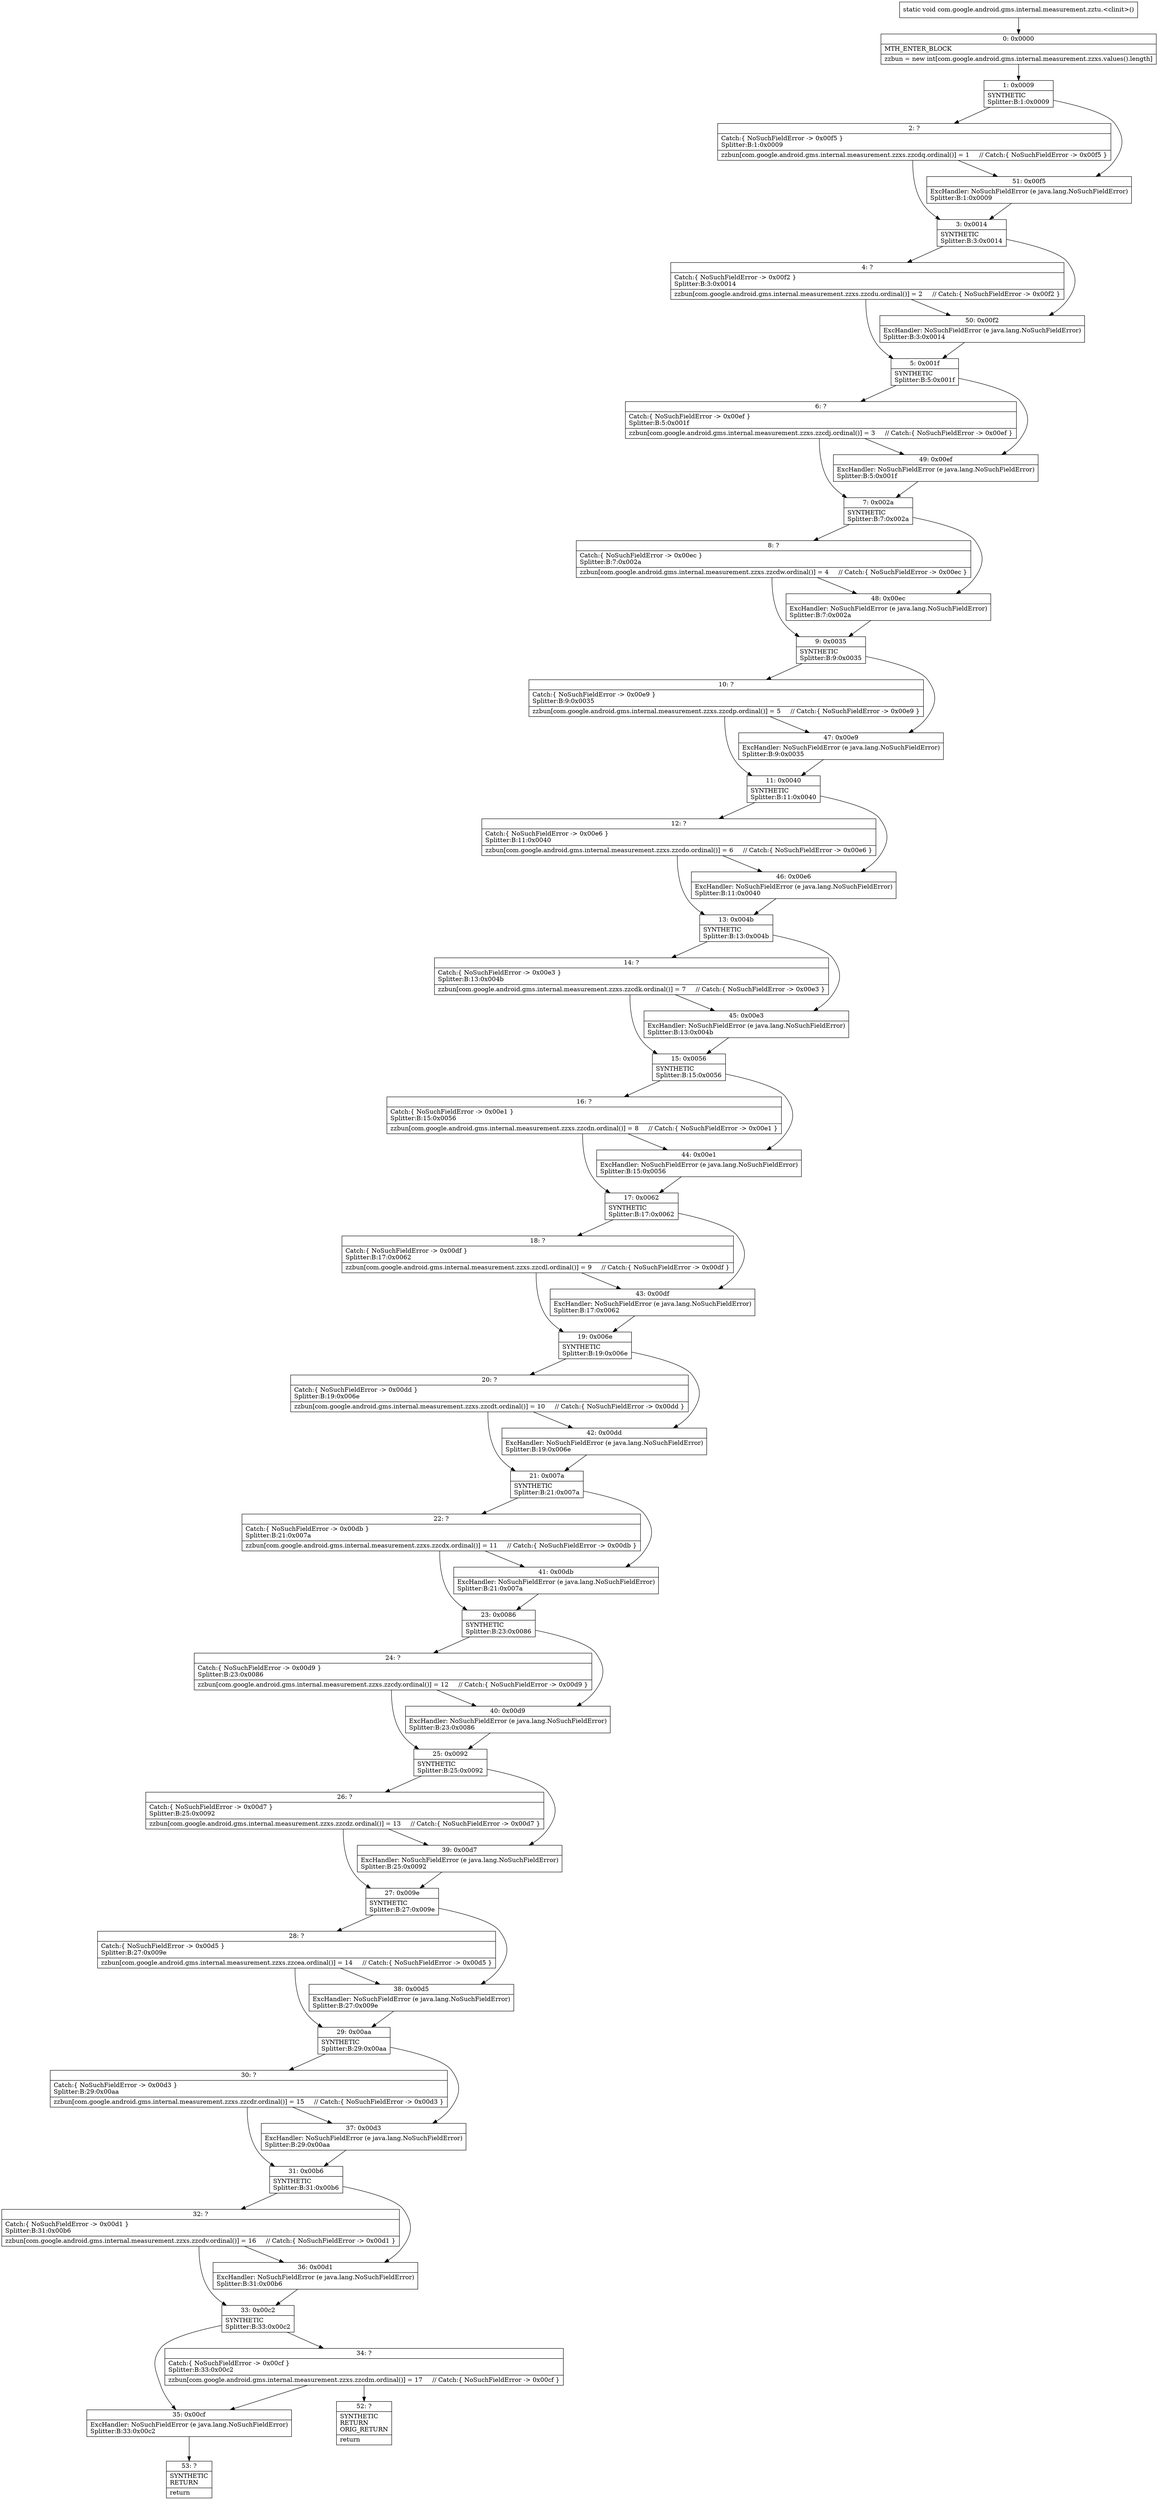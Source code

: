 digraph "CFG forcom.google.android.gms.internal.measurement.zztu.\<clinit\>()V" {
Node_0 [shape=record,label="{0\:\ 0x0000|MTH_ENTER_BLOCK\l|zzbun = new int[com.google.android.gms.internal.measurement.zzxs.values().length]\l}"];
Node_1 [shape=record,label="{1\:\ 0x0009|SYNTHETIC\lSplitter:B:1:0x0009\l}"];
Node_2 [shape=record,label="{2\:\ ?|Catch:\{ NoSuchFieldError \-\> 0x00f5 \}\lSplitter:B:1:0x0009\l|zzbun[com.google.android.gms.internal.measurement.zzxs.zzcdq.ordinal()] = 1     \/\/ Catch:\{ NoSuchFieldError \-\> 0x00f5 \}\l}"];
Node_3 [shape=record,label="{3\:\ 0x0014|SYNTHETIC\lSplitter:B:3:0x0014\l}"];
Node_4 [shape=record,label="{4\:\ ?|Catch:\{ NoSuchFieldError \-\> 0x00f2 \}\lSplitter:B:3:0x0014\l|zzbun[com.google.android.gms.internal.measurement.zzxs.zzcdu.ordinal()] = 2     \/\/ Catch:\{ NoSuchFieldError \-\> 0x00f2 \}\l}"];
Node_5 [shape=record,label="{5\:\ 0x001f|SYNTHETIC\lSplitter:B:5:0x001f\l}"];
Node_6 [shape=record,label="{6\:\ ?|Catch:\{ NoSuchFieldError \-\> 0x00ef \}\lSplitter:B:5:0x001f\l|zzbun[com.google.android.gms.internal.measurement.zzxs.zzcdj.ordinal()] = 3     \/\/ Catch:\{ NoSuchFieldError \-\> 0x00ef \}\l}"];
Node_7 [shape=record,label="{7\:\ 0x002a|SYNTHETIC\lSplitter:B:7:0x002a\l}"];
Node_8 [shape=record,label="{8\:\ ?|Catch:\{ NoSuchFieldError \-\> 0x00ec \}\lSplitter:B:7:0x002a\l|zzbun[com.google.android.gms.internal.measurement.zzxs.zzcdw.ordinal()] = 4     \/\/ Catch:\{ NoSuchFieldError \-\> 0x00ec \}\l}"];
Node_9 [shape=record,label="{9\:\ 0x0035|SYNTHETIC\lSplitter:B:9:0x0035\l}"];
Node_10 [shape=record,label="{10\:\ ?|Catch:\{ NoSuchFieldError \-\> 0x00e9 \}\lSplitter:B:9:0x0035\l|zzbun[com.google.android.gms.internal.measurement.zzxs.zzcdp.ordinal()] = 5     \/\/ Catch:\{ NoSuchFieldError \-\> 0x00e9 \}\l}"];
Node_11 [shape=record,label="{11\:\ 0x0040|SYNTHETIC\lSplitter:B:11:0x0040\l}"];
Node_12 [shape=record,label="{12\:\ ?|Catch:\{ NoSuchFieldError \-\> 0x00e6 \}\lSplitter:B:11:0x0040\l|zzbun[com.google.android.gms.internal.measurement.zzxs.zzcdo.ordinal()] = 6     \/\/ Catch:\{ NoSuchFieldError \-\> 0x00e6 \}\l}"];
Node_13 [shape=record,label="{13\:\ 0x004b|SYNTHETIC\lSplitter:B:13:0x004b\l}"];
Node_14 [shape=record,label="{14\:\ ?|Catch:\{ NoSuchFieldError \-\> 0x00e3 \}\lSplitter:B:13:0x004b\l|zzbun[com.google.android.gms.internal.measurement.zzxs.zzcdk.ordinal()] = 7     \/\/ Catch:\{ NoSuchFieldError \-\> 0x00e3 \}\l}"];
Node_15 [shape=record,label="{15\:\ 0x0056|SYNTHETIC\lSplitter:B:15:0x0056\l}"];
Node_16 [shape=record,label="{16\:\ ?|Catch:\{ NoSuchFieldError \-\> 0x00e1 \}\lSplitter:B:15:0x0056\l|zzbun[com.google.android.gms.internal.measurement.zzxs.zzcdn.ordinal()] = 8     \/\/ Catch:\{ NoSuchFieldError \-\> 0x00e1 \}\l}"];
Node_17 [shape=record,label="{17\:\ 0x0062|SYNTHETIC\lSplitter:B:17:0x0062\l}"];
Node_18 [shape=record,label="{18\:\ ?|Catch:\{ NoSuchFieldError \-\> 0x00df \}\lSplitter:B:17:0x0062\l|zzbun[com.google.android.gms.internal.measurement.zzxs.zzcdl.ordinal()] = 9     \/\/ Catch:\{ NoSuchFieldError \-\> 0x00df \}\l}"];
Node_19 [shape=record,label="{19\:\ 0x006e|SYNTHETIC\lSplitter:B:19:0x006e\l}"];
Node_20 [shape=record,label="{20\:\ ?|Catch:\{ NoSuchFieldError \-\> 0x00dd \}\lSplitter:B:19:0x006e\l|zzbun[com.google.android.gms.internal.measurement.zzxs.zzcdt.ordinal()] = 10     \/\/ Catch:\{ NoSuchFieldError \-\> 0x00dd \}\l}"];
Node_21 [shape=record,label="{21\:\ 0x007a|SYNTHETIC\lSplitter:B:21:0x007a\l}"];
Node_22 [shape=record,label="{22\:\ ?|Catch:\{ NoSuchFieldError \-\> 0x00db \}\lSplitter:B:21:0x007a\l|zzbun[com.google.android.gms.internal.measurement.zzxs.zzcdx.ordinal()] = 11     \/\/ Catch:\{ NoSuchFieldError \-\> 0x00db \}\l}"];
Node_23 [shape=record,label="{23\:\ 0x0086|SYNTHETIC\lSplitter:B:23:0x0086\l}"];
Node_24 [shape=record,label="{24\:\ ?|Catch:\{ NoSuchFieldError \-\> 0x00d9 \}\lSplitter:B:23:0x0086\l|zzbun[com.google.android.gms.internal.measurement.zzxs.zzcdy.ordinal()] = 12     \/\/ Catch:\{ NoSuchFieldError \-\> 0x00d9 \}\l}"];
Node_25 [shape=record,label="{25\:\ 0x0092|SYNTHETIC\lSplitter:B:25:0x0092\l}"];
Node_26 [shape=record,label="{26\:\ ?|Catch:\{ NoSuchFieldError \-\> 0x00d7 \}\lSplitter:B:25:0x0092\l|zzbun[com.google.android.gms.internal.measurement.zzxs.zzcdz.ordinal()] = 13     \/\/ Catch:\{ NoSuchFieldError \-\> 0x00d7 \}\l}"];
Node_27 [shape=record,label="{27\:\ 0x009e|SYNTHETIC\lSplitter:B:27:0x009e\l}"];
Node_28 [shape=record,label="{28\:\ ?|Catch:\{ NoSuchFieldError \-\> 0x00d5 \}\lSplitter:B:27:0x009e\l|zzbun[com.google.android.gms.internal.measurement.zzxs.zzcea.ordinal()] = 14     \/\/ Catch:\{ NoSuchFieldError \-\> 0x00d5 \}\l}"];
Node_29 [shape=record,label="{29\:\ 0x00aa|SYNTHETIC\lSplitter:B:29:0x00aa\l}"];
Node_30 [shape=record,label="{30\:\ ?|Catch:\{ NoSuchFieldError \-\> 0x00d3 \}\lSplitter:B:29:0x00aa\l|zzbun[com.google.android.gms.internal.measurement.zzxs.zzcdr.ordinal()] = 15     \/\/ Catch:\{ NoSuchFieldError \-\> 0x00d3 \}\l}"];
Node_31 [shape=record,label="{31\:\ 0x00b6|SYNTHETIC\lSplitter:B:31:0x00b6\l}"];
Node_32 [shape=record,label="{32\:\ ?|Catch:\{ NoSuchFieldError \-\> 0x00d1 \}\lSplitter:B:31:0x00b6\l|zzbun[com.google.android.gms.internal.measurement.zzxs.zzcdv.ordinal()] = 16     \/\/ Catch:\{ NoSuchFieldError \-\> 0x00d1 \}\l}"];
Node_33 [shape=record,label="{33\:\ 0x00c2|SYNTHETIC\lSplitter:B:33:0x00c2\l}"];
Node_34 [shape=record,label="{34\:\ ?|Catch:\{ NoSuchFieldError \-\> 0x00cf \}\lSplitter:B:33:0x00c2\l|zzbun[com.google.android.gms.internal.measurement.zzxs.zzcdm.ordinal()] = 17     \/\/ Catch:\{ NoSuchFieldError \-\> 0x00cf \}\l}"];
Node_35 [shape=record,label="{35\:\ 0x00cf|ExcHandler: NoSuchFieldError (e java.lang.NoSuchFieldError)\lSplitter:B:33:0x00c2\l}"];
Node_36 [shape=record,label="{36\:\ 0x00d1|ExcHandler: NoSuchFieldError (e java.lang.NoSuchFieldError)\lSplitter:B:31:0x00b6\l}"];
Node_37 [shape=record,label="{37\:\ 0x00d3|ExcHandler: NoSuchFieldError (e java.lang.NoSuchFieldError)\lSplitter:B:29:0x00aa\l}"];
Node_38 [shape=record,label="{38\:\ 0x00d5|ExcHandler: NoSuchFieldError (e java.lang.NoSuchFieldError)\lSplitter:B:27:0x009e\l}"];
Node_39 [shape=record,label="{39\:\ 0x00d7|ExcHandler: NoSuchFieldError (e java.lang.NoSuchFieldError)\lSplitter:B:25:0x0092\l}"];
Node_40 [shape=record,label="{40\:\ 0x00d9|ExcHandler: NoSuchFieldError (e java.lang.NoSuchFieldError)\lSplitter:B:23:0x0086\l}"];
Node_41 [shape=record,label="{41\:\ 0x00db|ExcHandler: NoSuchFieldError (e java.lang.NoSuchFieldError)\lSplitter:B:21:0x007a\l}"];
Node_42 [shape=record,label="{42\:\ 0x00dd|ExcHandler: NoSuchFieldError (e java.lang.NoSuchFieldError)\lSplitter:B:19:0x006e\l}"];
Node_43 [shape=record,label="{43\:\ 0x00df|ExcHandler: NoSuchFieldError (e java.lang.NoSuchFieldError)\lSplitter:B:17:0x0062\l}"];
Node_44 [shape=record,label="{44\:\ 0x00e1|ExcHandler: NoSuchFieldError (e java.lang.NoSuchFieldError)\lSplitter:B:15:0x0056\l}"];
Node_45 [shape=record,label="{45\:\ 0x00e3|ExcHandler: NoSuchFieldError (e java.lang.NoSuchFieldError)\lSplitter:B:13:0x004b\l}"];
Node_46 [shape=record,label="{46\:\ 0x00e6|ExcHandler: NoSuchFieldError (e java.lang.NoSuchFieldError)\lSplitter:B:11:0x0040\l}"];
Node_47 [shape=record,label="{47\:\ 0x00e9|ExcHandler: NoSuchFieldError (e java.lang.NoSuchFieldError)\lSplitter:B:9:0x0035\l}"];
Node_48 [shape=record,label="{48\:\ 0x00ec|ExcHandler: NoSuchFieldError (e java.lang.NoSuchFieldError)\lSplitter:B:7:0x002a\l}"];
Node_49 [shape=record,label="{49\:\ 0x00ef|ExcHandler: NoSuchFieldError (e java.lang.NoSuchFieldError)\lSplitter:B:5:0x001f\l}"];
Node_50 [shape=record,label="{50\:\ 0x00f2|ExcHandler: NoSuchFieldError (e java.lang.NoSuchFieldError)\lSplitter:B:3:0x0014\l}"];
Node_51 [shape=record,label="{51\:\ 0x00f5|ExcHandler: NoSuchFieldError (e java.lang.NoSuchFieldError)\lSplitter:B:1:0x0009\l}"];
Node_52 [shape=record,label="{52\:\ ?|SYNTHETIC\lRETURN\lORIG_RETURN\l|return\l}"];
Node_53 [shape=record,label="{53\:\ ?|SYNTHETIC\lRETURN\l|return\l}"];
MethodNode[shape=record,label="{static void com.google.android.gms.internal.measurement.zztu.\<clinit\>() }"];
MethodNode -> Node_0;
Node_0 -> Node_1;
Node_1 -> Node_2;
Node_1 -> Node_51;
Node_2 -> Node_3;
Node_2 -> Node_51;
Node_3 -> Node_4;
Node_3 -> Node_50;
Node_4 -> Node_5;
Node_4 -> Node_50;
Node_5 -> Node_6;
Node_5 -> Node_49;
Node_6 -> Node_7;
Node_6 -> Node_49;
Node_7 -> Node_8;
Node_7 -> Node_48;
Node_8 -> Node_9;
Node_8 -> Node_48;
Node_9 -> Node_10;
Node_9 -> Node_47;
Node_10 -> Node_11;
Node_10 -> Node_47;
Node_11 -> Node_12;
Node_11 -> Node_46;
Node_12 -> Node_13;
Node_12 -> Node_46;
Node_13 -> Node_14;
Node_13 -> Node_45;
Node_14 -> Node_15;
Node_14 -> Node_45;
Node_15 -> Node_16;
Node_15 -> Node_44;
Node_16 -> Node_17;
Node_16 -> Node_44;
Node_17 -> Node_18;
Node_17 -> Node_43;
Node_18 -> Node_19;
Node_18 -> Node_43;
Node_19 -> Node_20;
Node_19 -> Node_42;
Node_20 -> Node_21;
Node_20 -> Node_42;
Node_21 -> Node_22;
Node_21 -> Node_41;
Node_22 -> Node_23;
Node_22 -> Node_41;
Node_23 -> Node_24;
Node_23 -> Node_40;
Node_24 -> Node_25;
Node_24 -> Node_40;
Node_25 -> Node_26;
Node_25 -> Node_39;
Node_26 -> Node_27;
Node_26 -> Node_39;
Node_27 -> Node_28;
Node_27 -> Node_38;
Node_28 -> Node_29;
Node_28 -> Node_38;
Node_29 -> Node_30;
Node_29 -> Node_37;
Node_30 -> Node_31;
Node_30 -> Node_37;
Node_31 -> Node_32;
Node_31 -> Node_36;
Node_32 -> Node_33;
Node_32 -> Node_36;
Node_33 -> Node_34;
Node_33 -> Node_35;
Node_34 -> Node_35;
Node_34 -> Node_52;
Node_35 -> Node_53;
Node_36 -> Node_33;
Node_37 -> Node_31;
Node_38 -> Node_29;
Node_39 -> Node_27;
Node_40 -> Node_25;
Node_41 -> Node_23;
Node_42 -> Node_21;
Node_43 -> Node_19;
Node_44 -> Node_17;
Node_45 -> Node_15;
Node_46 -> Node_13;
Node_47 -> Node_11;
Node_48 -> Node_9;
Node_49 -> Node_7;
Node_50 -> Node_5;
Node_51 -> Node_3;
}

